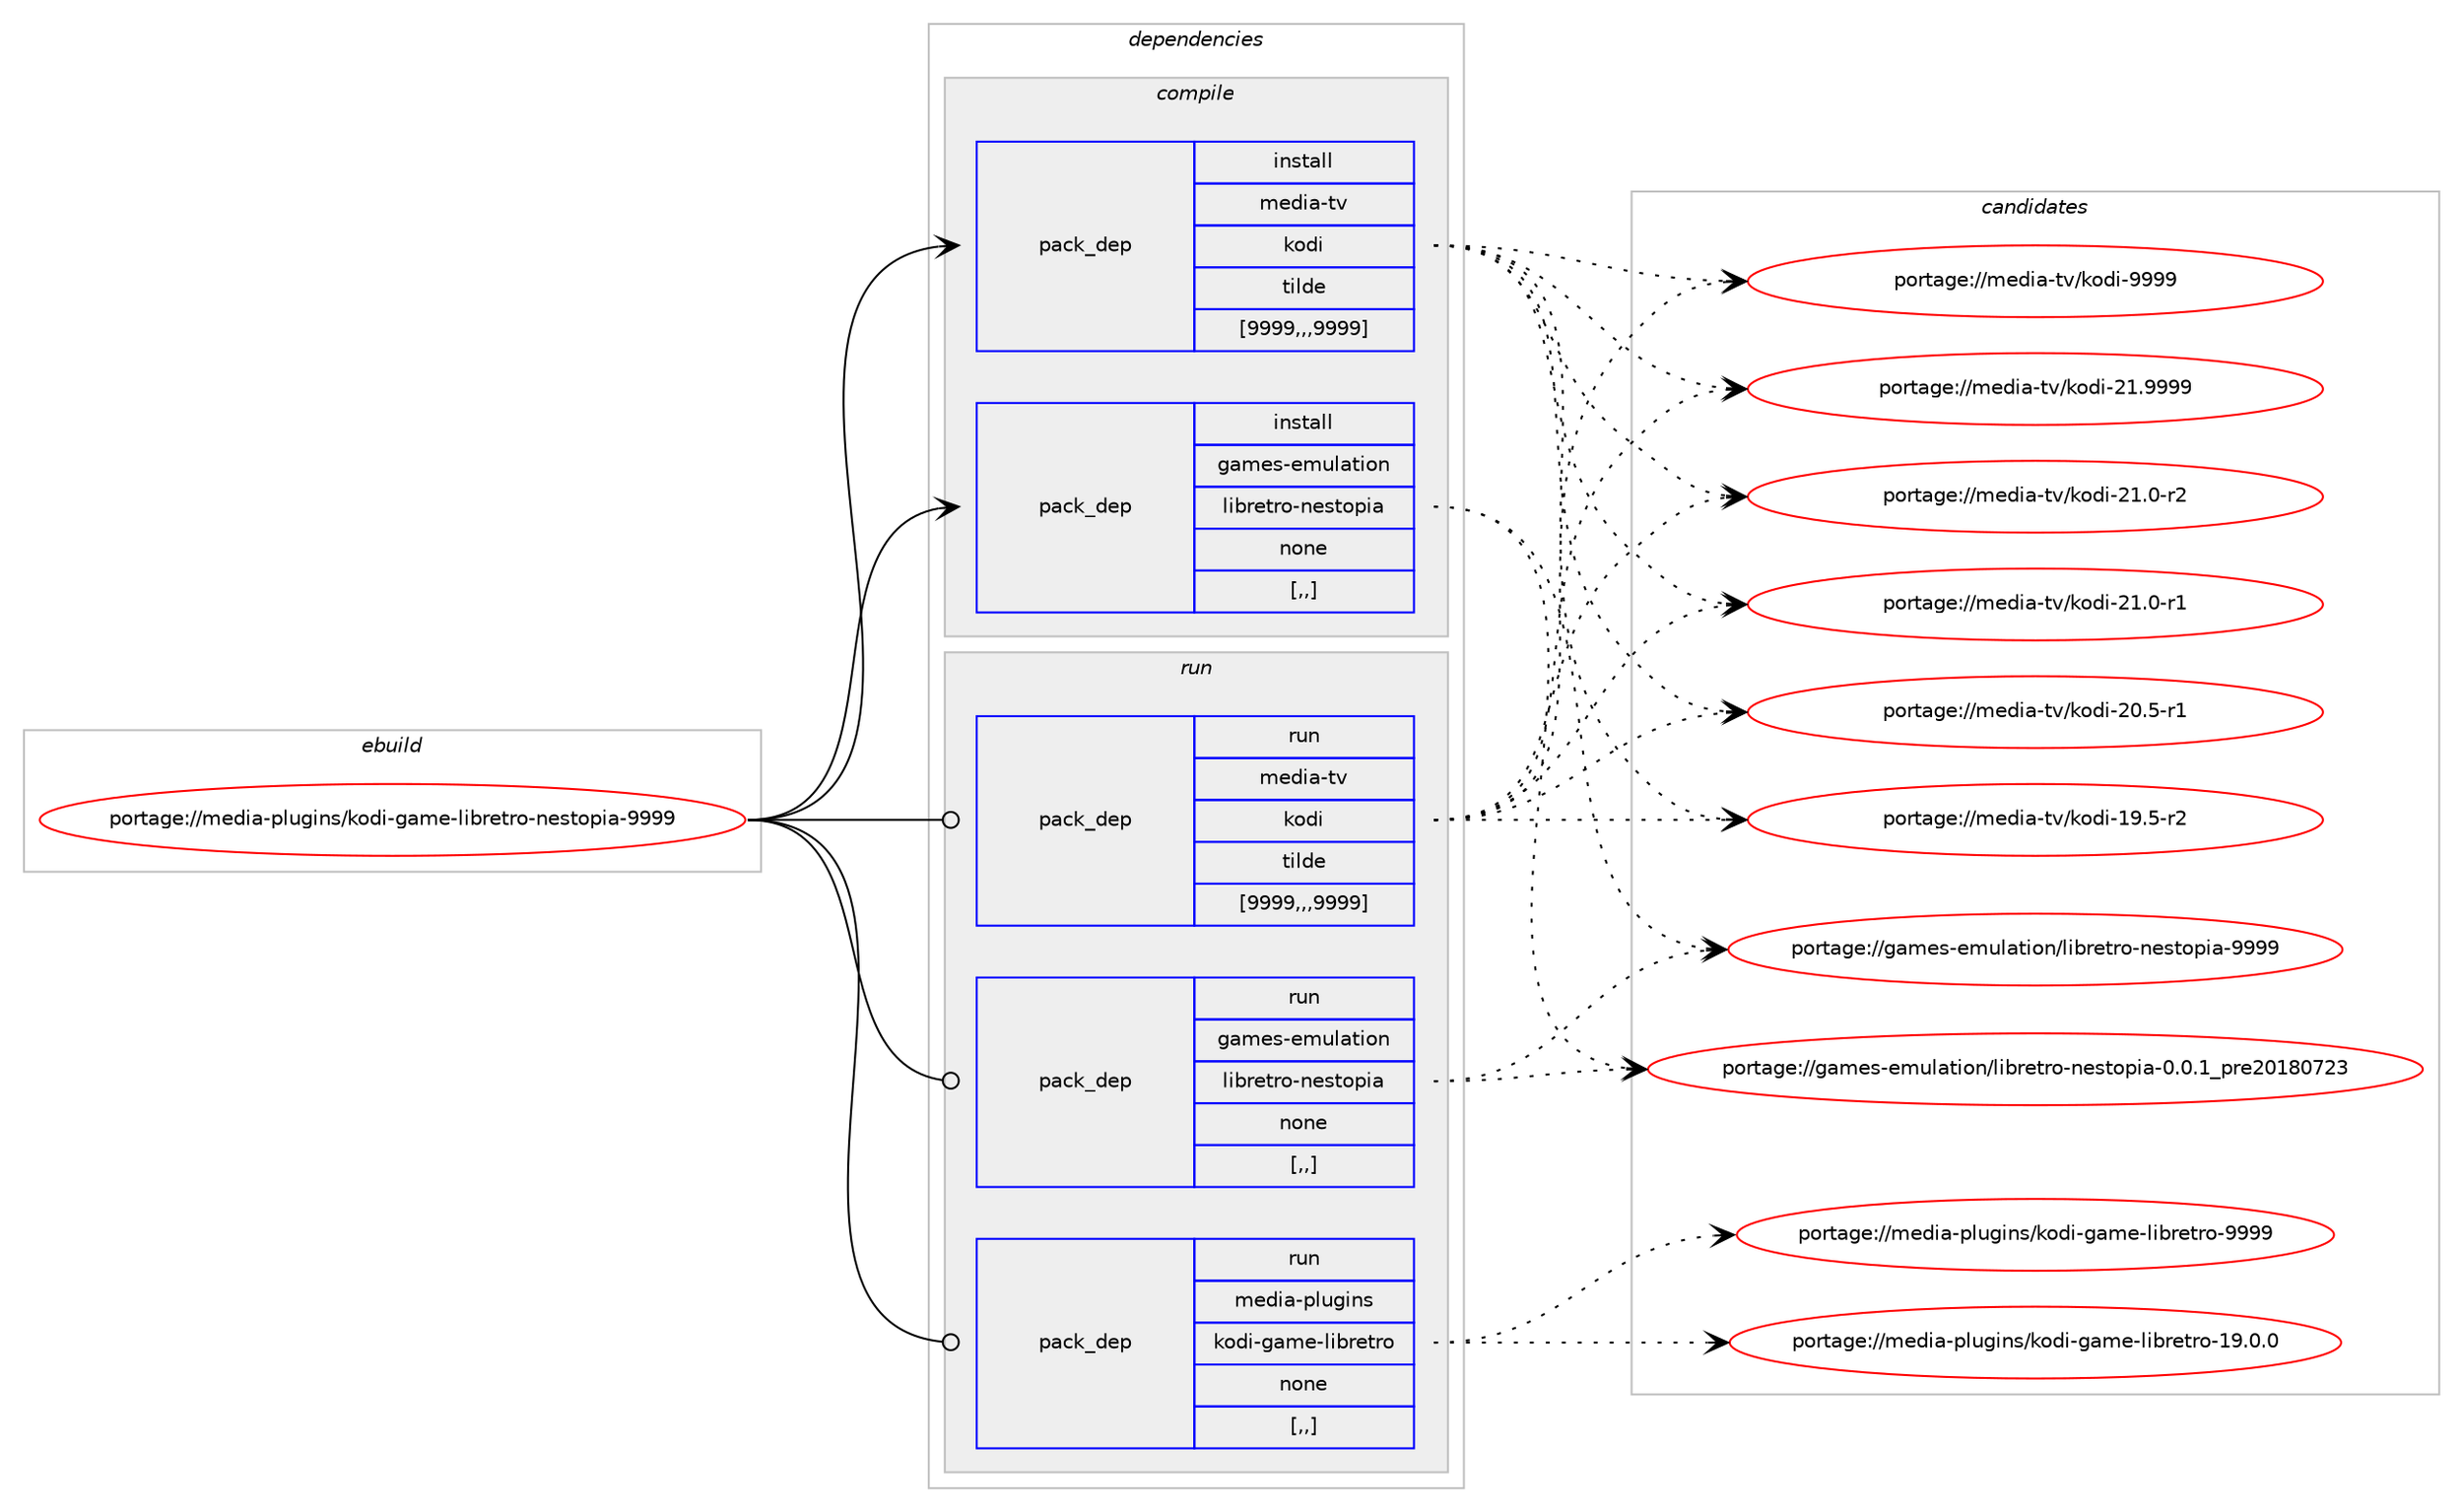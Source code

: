 digraph prolog {

# *************
# Graph options
# *************

newrank=true;
concentrate=true;
compound=true;
graph [rankdir=LR,fontname=Helvetica,fontsize=10,ranksep=1.5];#, ranksep=2.5, nodesep=0.2];
edge  [arrowhead=vee];
node  [fontname=Helvetica,fontsize=10];

# **********
# The ebuild
# **********

subgraph cluster_leftcol {
color=gray;
label=<<i>ebuild</i>>;
id [label="portage://media-plugins/kodi-game-libretro-nestopia-9999", color=red, width=4, href="../media-plugins/kodi-game-libretro-nestopia-9999.svg"];
}

# ****************
# The dependencies
# ****************

subgraph cluster_midcol {
color=gray;
label=<<i>dependencies</i>>;
subgraph cluster_compile {
fillcolor="#eeeeee";
style=filled;
label=<<i>compile</i>>;
subgraph pack227644 {
dependency308387 [label=<<TABLE BORDER="0" CELLBORDER="1" CELLSPACING="0" CELLPADDING="4" WIDTH="220"><TR><TD ROWSPAN="6" CELLPADDING="30">pack_dep</TD></TR><TR><TD WIDTH="110">install</TD></TR><TR><TD>games-emulation</TD></TR><TR><TD>libretro-nestopia</TD></TR><TR><TD>none</TD></TR><TR><TD>[,,]</TD></TR></TABLE>>, shape=none, color=blue];
}
id:e -> dependency308387:w [weight=20,style="solid",arrowhead="vee"];
subgraph pack227645 {
dependency308388 [label=<<TABLE BORDER="0" CELLBORDER="1" CELLSPACING="0" CELLPADDING="4" WIDTH="220"><TR><TD ROWSPAN="6" CELLPADDING="30">pack_dep</TD></TR><TR><TD WIDTH="110">install</TD></TR><TR><TD>media-tv</TD></TR><TR><TD>kodi</TD></TR><TR><TD>tilde</TD></TR><TR><TD>[9999,,,9999]</TD></TR></TABLE>>, shape=none, color=blue];
}
id:e -> dependency308388:w [weight=20,style="solid",arrowhead="vee"];
}
subgraph cluster_compileandrun {
fillcolor="#eeeeee";
style=filled;
label=<<i>compile and run</i>>;
}
subgraph cluster_run {
fillcolor="#eeeeee";
style=filled;
label=<<i>run</i>>;
subgraph pack227646 {
dependency308389 [label=<<TABLE BORDER="0" CELLBORDER="1" CELLSPACING="0" CELLPADDING="4" WIDTH="220"><TR><TD ROWSPAN="6" CELLPADDING="30">pack_dep</TD></TR><TR><TD WIDTH="110">run</TD></TR><TR><TD>games-emulation</TD></TR><TR><TD>libretro-nestopia</TD></TR><TR><TD>none</TD></TR><TR><TD>[,,]</TD></TR></TABLE>>, shape=none, color=blue];
}
id:e -> dependency308389:w [weight=20,style="solid",arrowhead="odot"];
subgraph pack227647 {
dependency308390 [label=<<TABLE BORDER="0" CELLBORDER="1" CELLSPACING="0" CELLPADDING="4" WIDTH="220"><TR><TD ROWSPAN="6" CELLPADDING="30">pack_dep</TD></TR><TR><TD WIDTH="110">run</TD></TR><TR><TD>media-plugins</TD></TR><TR><TD>kodi-game-libretro</TD></TR><TR><TD>none</TD></TR><TR><TD>[,,]</TD></TR></TABLE>>, shape=none, color=blue];
}
id:e -> dependency308390:w [weight=20,style="solid",arrowhead="odot"];
subgraph pack227648 {
dependency308391 [label=<<TABLE BORDER="0" CELLBORDER="1" CELLSPACING="0" CELLPADDING="4" WIDTH="220"><TR><TD ROWSPAN="6" CELLPADDING="30">pack_dep</TD></TR><TR><TD WIDTH="110">run</TD></TR><TR><TD>media-tv</TD></TR><TR><TD>kodi</TD></TR><TR><TD>tilde</TD></TR><TR><TD>[9999,,,9999]</TD></TR></TABLE>>, shape=none, color=blue];
}
id:e -> dependency308391:w [weight=20,style="solid",arrowhead="odot"];
}
}

# **************
# The candidates
# **************

subgraph cluster_choices {
rank=same;
color=gray;
label=<<i>candidates</i>>;

subgraph choice227644 {
color=black;
nodesep=1;
choice103971091011154510110911710897116105111110471081059811410111611411145110101115116111112105974557575757 [label="portage://games-emulation/libretro-nestopia-9999", color=red, width=4,href="../games-emulation/libretro-nestopia-9999.svg"];
choice10397109101115451011091171089711610511111047108105981141011161141114511010111511611111210597454846484649951121141015048495648555051 [label="portage://games-emulation/libretro-nestopia-0.0.1_pre20180723", color=red, width=4,href="../games-emulation/libretro-nestopia-0.0.1_pre20180723.svg"];
dependency308387:e -> choice103971091011154510110911710897116105111110471081059811410111611411145110101115116111112105974557575757:w [style=dotted,weight="100"];
dependency308387:e -> choice10397109101115451011091171089711610511111047108105981141011161141114511010111511611111210597454846484649951121141015048495648555051:w [style=dotted,weight="100"];
}
subgraph choice227645 {
color=black;
nodesep=1;
choice1091011001059745116118471071111001054557575757 [label="portage://media-tv/kodi-9999", color=red, width=4,href="../media-tv/kodi-9999.svg"];
choice1091011001059745116118471071111001054550494657575757 [label="portage://media-tv/kodi-21.9999", color=red, width=4,href="../media-tv/kodi-21.9999.svg"];
choice10910110010597451161184710711110010545504946484511450 [label="portage://media-tv/kodi-21.0-r2", color=red, width=4,href="../media-tv/kodi-21.0-r2.svg"];
choice10910110010597451161184710711110010545504946484511449 [label="portage://media-tv/kodi-21.0-r1", color=red, width=4,href="../media-tv/kodi-21.0-r1.svg"];
choice10910110010597451161184710711110010545504846534511449 [label="portage://media-tv/kodi-20.5-r1", color=red, width=4,href="../media-tv/kodi-20.5-r1.svg"];
choice10910110010597451161184710711110010545495746534511450 [label="portage://media-tv/kodi-19.5-r2", color=red, width=4,href="../media-tv/kodi-19.5-r2.svg"];
dependency308388:e -> choice1091011001059745116118471071111001054557575757:w [style=dotted,weight="100"];
dependency308388:e -> choice1091011001059745116118471071111001054550494657575757:w [style=dotted,weight="100"];
dependency308388:e -> choice10910110010597451161184710711110010545504946484511450:w [style=dotted,weight="100"];
dependency308388:e -> choice10910110010597451161184710711110010545504946484511449:w [style=dotted,weight="100"];
dependency308388:e -> choice10910110010597451161184710711110010545504846534511449:w [style=dotted,weight="100"];
dependency308388:e -> choice10910110010597451161184710711110010545495746534511450:w [style=dotted,weight="100"];
}
subgraph choice227646 {
color=black;
nodesep=1;
choice103971091011154510110911710897116105111110471081059811410111611411145110101115116111112105974557575757 [label="portage://games-emulation/libretro-nestopia-9999", color=red, width=4,href="../games-emulation/libretro-nestopia-9999.svg"];
choice10397109101115451011091171089711610511111047108105981141011161141114511010111511611111210597454846484649951121141015048495648555051 [label="portage://games-emulation/libretro-nestopia-0.0.1_pre20180723", color=red, width=4,href="../games-emulation/libretro-nestopia-0.0.1_pre20180723.svg"];
dependency308389:e -> choice103971091011154510110911710897116105111110471081059811410111611411145110101115116111112105974557575757:w [style=dotted,weight="100"];
dependency308389:e -> choice10397109101115451011091171089711610511111047108105981141011161141114511010111511611111210597454846484649951121141015048495648555051:w [style=dotted,weight="100"];
}
subgraph choice227647 {
color=black;
nodesep=1;
choice109101100105974511210811710310511011547107111100105451039710910145108105981141011161141114557575757 [label="portage://media-plugins/kodi-game-libretro-9999", color=red, width=4,href="../media-plugins/kodi-game-libretro-9999.svg"];
choice1091011001059745112108117103105110115471071111001054510397109101451081059811410111611411145495746484648 [label="portage://media-plugins/kodi-game-libretro-19.0.0", color=red, width=4,href="../media-plugins/kodi-game-libretro-19.0.0.svg"];
dependency308390:e -> choice109101100105974511210811710310511011547107111100105451039710910145108105981141011161141114557575757:w [style=dotted,weight="100"];
dependency308390:e -> choice1091011001059745112108117103105110115471071111001054510397109101451081059811410111611411145495746484648:w [style=dotted,weight="100"];
}
subgraph choice227648 {
color=black;
nodesep=1;
choice1091011001059745116118471071111001054557575757 [label="portage://media-tv/kodi-9999", color=red, width=4,href="../media-tv/kodi-9999.svg"];
choice1091011001059745116118471071111001054550494657575757 [label="portage://media-tv/kodi-21.9999", color=red, width=4,href="../media-tv/kodi-21.9999.svg"];
choice10910110010597451161184710711110010545504946484511450 [label="portage://media-tv/kodi-21.0-r2", color=red, width=4,href="../media-tv/kodi-21.0-r2.svg"];
choice10910110010597451161184710711110010545504946484511449 [label="portage://media-tv/kodi-21.0-r1", color=red, width=4,href="../media-tv/kodi-21.0-r1.svg"];
choice10910110010597451161184710711110010545504846534511449 [label="portage://media-tv/kodi-20.5-r1", color=red, width=4,href="../media-tv/kodi-20.5-r1.svg"];
choice10910110010597451161184710711110010545495746534511450 [label="portage://media-tv/kodi-19.5-r2", color=red, width=4,href="../media-tv/kodi-19.5-r2.svg"];
dependency308391:e -> choice1091011001059745116118471071111001054557575757:w [style=dotted,weight="100"];
dependency308391:e -> choice1091011001059745116118471071111001054550494657575757:w [style=dotted,weight="100"];
dependency308391:e -> choice10910110010597451161184710711110010545504946484511450:w [style=dotted,weight="100"];
dependency308391:e -> choice10910110010597451161184710711110010545504946484511449:w [style=dotted,weight="100"];
dependency308391:e -> choice10910110010597451161184710711110010545504846534511449:w [style=dotted,weight="100"];
dependency308391:e -> choice10910110010597451161184710711110010545495746534511450:w [style=dotted,weight="100"];
}
}

}
